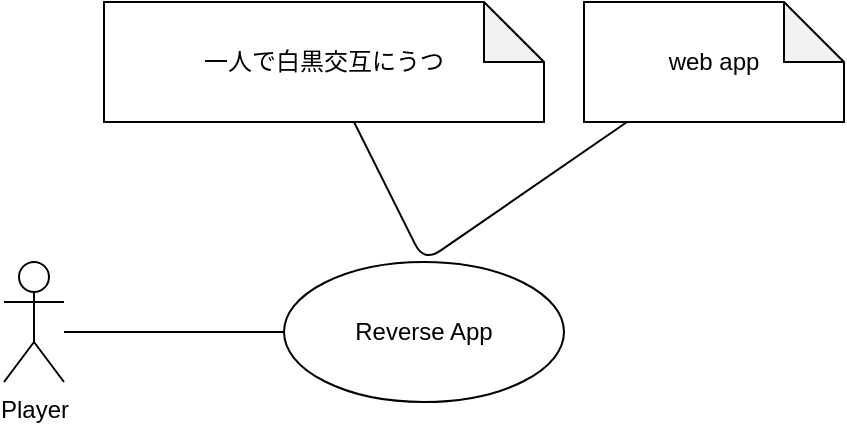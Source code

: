 <mxfile>
    <diagram id="N6qUKlIyetaf8KeoOx-v" name="Page-1">
        <mxGraphModel dx="792" dy="467" grid="1" gridSize="10" guides="1" tooltips="1" connect="1" arrows="1" fold="1" page="1" pageScale="1" pageWidth="850" pageHeight="1100" math="0" shadow="0">
            <root>
                <mxCell id="0"/>
                <mxCell id="1" parent="0"/>
                <mxCell id="2" value="Reverse App" style="ellipse;whiteSpace=wrap;html=1;" vertex="1" parent="1">
                    <mxGeometry x="200" y="170" width="140" height="70" as="geometry"/>
                </mxCell>
                <mxCell id="3" value="Player" style="shape=umlActor;verticalLabelPosition=bottom;verticalAlign=top;html=1;" vertex="1" parent="1">
                    <mxGeometry x="60" y="170" width="30" height="60" as="geometry"/>
                </mxCell>
                <mxCell id="6" value="" style="line;strokeWidth=1;fillColor=none;align=left;verticalAlign=middle;spacingTop=-1;spacingLeft=3;spacingRight=3;rotatable=0;labelPosition=right;points=[];portConstraint=eastwest;strokeColor=inherit;" vertex="1" parent="1">
                    <mxGeometry x="90" y="201" width="110" height="8" as="geometry"/>
                </mxCell>
                <mxCell id="7" value="web app" style="shape=note;whiteSpace=wrap;html=1;backgroundOutline=1;darkOpacity=0.05;" vertex="1" parent="1">
                    <mxGeometry x="350" y="40" width="130" height="60" as="geometry"/>
                </mxCell>
                <mxCell id="8" value="一人で白黒交互にうつ" style="shape=note;whiteSpace=wrap;html=1;backgroundOutline=1;darkOpacity=0.05;" vertex="1" parent="1">
                    <mxGeometry x="110" y="40" width="220" height="60" as="geometry"/>
                </mxCell>
                <mxCell id="9" value="" style="endArrow=none;html=1;" edge="1" parent="1" source="8" target="7">
                    <mxGeometry width="50" height="50" relative="1" as="geometry">
                        <mxPoint x="390" y="260" as="sourcePoint"/>
                        <mxPoint x="440" y="210" as="targetPoint"/>
                        <Array as="points">
                            <mxPoint x="270" y="170"/>
                        </Array>
                    </mxGeometry>
                </mxCell>
            </root>
        </mxGraphModel>
    </diagram>
</mxfile>